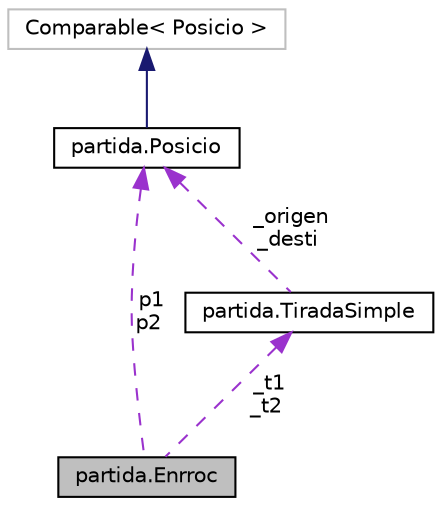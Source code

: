 digraph "partida.Enrroc"
{
 // LATEX_PDF_SIZE
  edge [fontname="Helvetica",fontsize="10",labelfontname="Helvetica",labelfontsize="10"];
  node [fontname="Helvetica",fontsize="10",shape=record];
  Node1 [label="partida.Enrroc",height=0.2,width=0.4,color="black", fillcolor="grey75", style="filled", fontcolor="black",tooltip="Objecte que guarda un tipus d'enrroc vàlid de la Partida."];
  Node2 -> Node1 [dir="back",color="darkorchid3",fontsize="10",style="dashed",label=" _t1\n_t2" ];
  Node2 [label="partida.TiradaSimple",height=0.2,width=0.4,color="black", fillcolor="white", style="filled",URL="$classpartida_1_1_tirada_simple.html",tooltip="Tirada que realitza cada jugador en cada torn."];
  Node3 -> Node2 [dir="back",color="darkorchid3",fontsize="10",style="dashed",label=" _origen\n_desti" ];
  Node3 [label="partida.Posicio",height=0.2,width=0.4,color="black", fillcolor="white", style="filled",URL="$classpartida_1_1_posicio.html",tooltip="Controlador de Posicions del taulell."];
  Node4 -> Node3 [dir="back",color="midnightblue",fontsize="10",style="solid"];
  Node4 [label="Comparable\< Posicio \>",height=0.2,width=0.4,color="grey75", fillcolor="white", style="filled",tooltip=" "];
  Node3 -> Node1 [dir="back",color="darkorchid3",fontsize="10",style="dashed",label=" p1\np2" ];
}

